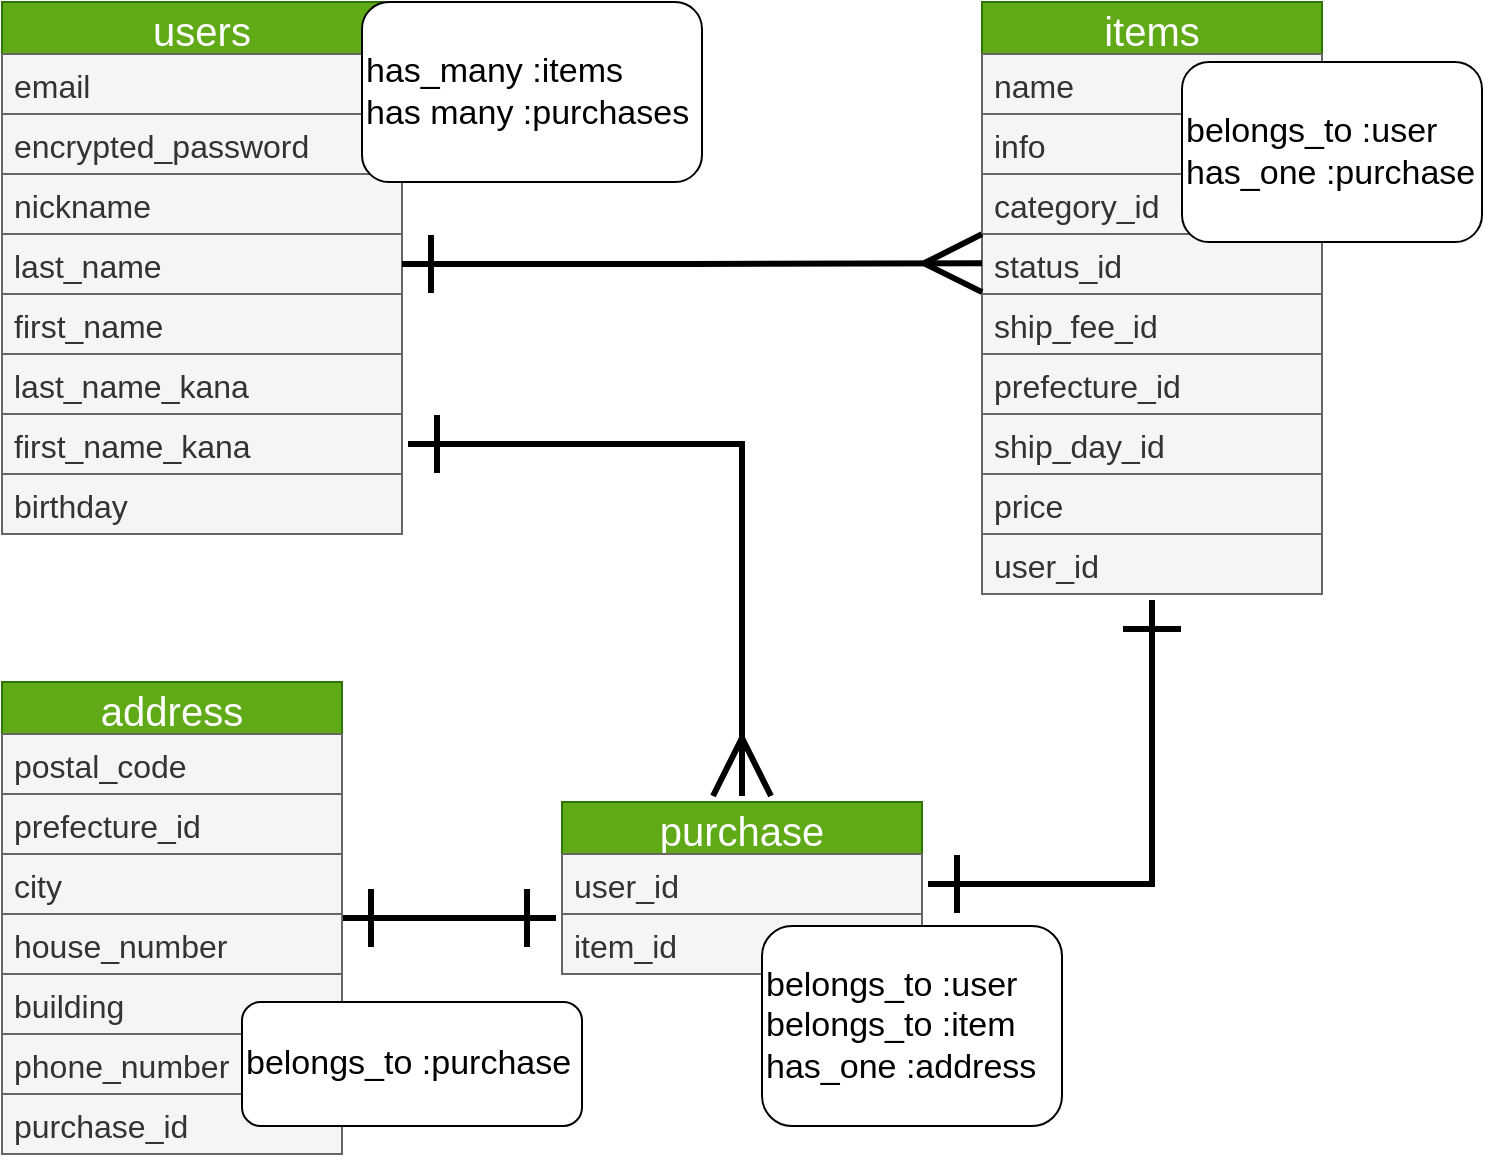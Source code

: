 <mxfile version="13.10.0" type="embed">
    <diagram id="etEQFc9YFznlPnp3w4et" name="ページ1">
        <mxGraphModel dx="755" dy="800" grid="1" gridSize="10" guides="1" tooltips="1" connect="1" arrows="1" fold="1" page="1" pageScale="1" pageWidth="1169" pageHeight="827" math="0" shadow="0">
            <root>
                <mxCell id="0"/>
                <mxCell id="1" parent="0"/>
                <mxCell id="80" style="edgeStyle=orthogonalEdgeStyle;rounded=0;orthogonalLoop=1;jettySize=auto;html=1;entryX=1;entryY=0.5;entryDx=0;entryDy=0;startArrow=ERone;startFill=0;endArrow=ERone;endFill=0;strokeWidth=3;endSize=25;startSize=25;targetPerimeterSpacing=3;sourcePerimeterSpacing=3;" edge="1" parent="1" source="2" target="61">
                    <mxGeometry relative="1" as="geometry">
                        <Array as="points">
                            <mxPoint x="290" y="458"/>
                            <mxPoint x="290" y="458"/>
                        </Array>
                    </mxGeometry>
                </mxCell>
                <mxCell id="2" value="purchase" style="swimlane;fontStyle=0;childLayout=stackLayout;horizontal=1;startSize=26;horizontalStack=0;resizeParent=1;resizeParentMax=0;resizeLast=0;collapsible=1;marginBottom=0;align=center;fontSize=20;fillColor=#60a917;strokeColor=#2D7600;fontColor=#ffffff;labelBackgroundColor=none;" parent="1" vertex="1">
                    <mxGeometry x="330" y="400" width="180" height="86" as="geometry"/>
                </mxCell>
                <mxCell id="7" value="user_id" style="text;spacingLeft=4;spacingRight=4;overflow=hidden;rotatable=0;points=[[0,0.5],[1,0.5]];portConstraint=eastwest;fontSize=16;labelBackgroundColor=none;fillColor=#f5f5f5;strokeColor=#666666;fontColor=#333333;" parent="2" vertex="1">
                    <mxGeometry y="26" width="180" height="30" as="geometry"/>
                </mxCell>
                <mxCell id="8" value="item_id" style="text;spacingLeft=4;spacingRight=4;overflow=hidden;rotatable=0;points=[[0,0.5],[1,0.5]];portConstraint=eastwest;fontSize=16;labelBackgroundColor=none;fillColor=#f5f5f5;strokeColor=#666666;fontColor=#333333;" parent="2" vertex="1">
                    <mxGeometry y="56" width="180" height="30" as="geometry"/>
                </mxCell>
                <mxCell id="14" value="items" style="swimlane;fontStyle=0;childLayout=stackLayout;horizontal=1;startSize=26;horizontalStack=0;resizeParent=1;resizeParentMax=0;resizeLast=0;collapsible=1;marginBottom=0;align=center;fontSize=20;fillColor=#60a917;strokeColor=#2D7600;fontColor=#ffffff;" parent="1" vertex="1">
                    <mxGeometry x="540" width="170" height="296" as="geometry"/>
                </mxCell>
                <mxCell id="16" value="name" style="text;strokeColor=#666666;fillColor=#f5f5f5;spacingLeft=4;spacingRight=4;overflow=hidden;rotatable=0;points=[[0,0.5],[1,0.5]];portConstraint=eastwest;fontSize=16;fontColor=#333333;" parent="14" vertex="1">
                    <mxGeometry y="26" width="170" height="30" as="geometry"/>
                </mxCell>
                <mxCell id="17" value="info" style="text;strokeColor=#666666;fillColor=#f5f5f5;spacingLeft=4;spacingRight=4;overflow=hidden;rotatable=0;points=[[0,0.5],[1,0.5]];portConstraint=eastwest;fontSize=16;fontColor=#333333;" parent="14" vertex="1">
                    <mxGeometry y="56" width="170" height="30" as="geometry"/>
                </mxCell>
                <mxCell id="18" value="category_id" style="text;strokeColor=#666666;fillColor=#f5f5f5;spacingLeft=4;spacingRight=4;overflow=hidden;rotatable=0;points=[[0,0.5],[1,0.5]];portConstraint=eastwest;fontSize=16;fontColor=#333333;" parent="14" vertex="1">
                    <mxGeometry y="86" width="170" height="30" as="geometry"/>
                </mxCell>
                <mxCell id="19" value="status_id" style="text;strokeColor=#666666;fillColor=#f5f5f5;spacingLeft=4;spacingRight=4;overflow=hidden;rotatable=0;points=[[0,0.5],[1,0.5]];portConstraint=eastwest;fontSize=16;fontColor=#333333;" parent="14" vertex="1">
                    <mxGeometry y="116" width="170" height="30" as="geometry"/>
                </mxCell>
                <mxCell id="20" value="ship_fee_id" style="text;strokeColor=#666666;fillColor=#f5f5f5;spacingLeft=4;spacingRight=4;overflow=hidden;rotatable=0;points=[[0,0.5],[1,0.5]];portConstraint=eastwest;fontSize=16;fontColor=#333333;" parent="14" vertex="1">
                    <mxGeometry y="146" width="170" height="30" as="geometry"/>
                </mxCell>
                <mxCell id="21" value="prefecture_id" style="text;strokeColor=#666666;fillColor=#f5f5f5;spacingLeft=4;spacingRight=4;overflow=hidden;rotatable=0;points=[[0,0.5],[1,0.5]];portConstraint=eastwest;fontSize=16;fontColor=#333333;" parent="14" vertex="1">
                    <mxGeometry y="176" width="170" height="30" as="geometry"/>
                </mxCell>
                <mxCell id="22" value="ship_day_id" style="text;strokeColor=#666666;fillColor=#f5f5f5;spacingLeft=4;spacingRight=4;overflow=hidden;rotatable=0;points=[[0,0.5],[1,0.5]];portConstraint=eastwest;fontSize=16;fontColor=#333333;" parent="14" vertex="1">
                    <mxGeometry y="206" width="170" height="30" as="geometry"/>
                </mxCell>
                <mxCell id="23" value="price" style="text;strokeColor=#666666;fillColor=#f5f5f5;spacingLeft=4;spacingRight=4;overflow=hidden;rotatable=0;points=[[0,0.5],[1,0.5]];portConstraint=eastwest;fontSize=16;fontColor=#333333;" parent="14" vertex="1">
                    <mxGeometry y="236" width="170" height="30" as="geometry"/>
                </mxCell>
                <mxCell id="41" value="user_id" style="text;strokeColor=#666666;fillColor=#f5f5f5;spacingLeft=4;spacingRight=4;overflow=hidden;rotatable=0;points=[[0,0.5],[1,0.5]];portConstraint=eastwest;fontSize=16;fontColor=#333333;" parent="14" vertex="1">
                    <mxGeometry y="266" width="170" height="30" as="geometry"/>
                </mxCell>
                <mxCell id="25" value="users" style="swimlane;fontStyle=0;childLayout=stackLayout;horizontal=1;startSize=26;horizontalStack=0;resizeParent=1;resizeParentMax=0;resizeLast=0;collapsible=1;marginBottom=0;align=center;fontSize=20;fillColor=#60a917;strokeColor=#2D7600;fontColor=#ffffff;" parent="1" vertex="1">
                    <mxGeometry x="50" width="200" height="266" as="geometry"/>
                </mxCell>
                <mxCell id="26" value="email" style="text;strokeColor=#666666;fillColor=#f5f5f5;spacingLeft=4;spacingRight=4;overflow=hidden;rotatable=0;points=[[0,0.5],[1,0.5]];portConstraint=eastwest;fontSize=16;fontColor=#333333;" parent="25" vertex="1">
                    <mxGeometry y="26" width="200" height="30" as="geometry"/>
                </mxCell>
                <mxCell id="27" value="encrypted_password" style="text;strokeColor=#666666;fillColor=#f5f5f5;spacingLeft=4;spacingRight=4;overflow=hidden;rotatable=0;points=[[0,0.5],[1,0.5]];portConstraint=eastwest;fontSize=16;fontColor=#333333;" parent="25" vertex="1">
                    <mxGeometry y="56" width="200" height="30" as="geometry"/>
                </mxCell>
                <mxCell id="28" value="nickname" style="text;strokeColor=#666666;fillColor=#f5f5f5;spacingLeft=4;spacingRight=4;overflow=hidden;rotatable=0;points=[[0,0.5],[1,0.5]];portConstraint=eastwest;fontSize=16;fontColor=#333333;" parent="25" vertex="1">
                    <mxGeometry y="86" width="200" height="30" as="geometry"/>
                </mxCell>
                <mxCell id="29" value="last_name" style="text;strokeColor=#666666;fillColor=#f5f5f5;spacingLeft=4;spacingRight=4;overflow=hidden;rotatable=0;points=[[0,0.5],[1,0.5]];portConstraint=eastwest;fontSize=16;fontColor=#333333;" parent="25" vertex="1">
                    <mxGeometry y="116" width="200" height="30" as="geometry"/>
                </mxCell>
                <mxCell id="30" value="first_name" style="text;strokeColor=#666666;fillColor=#f5f5f5;spacingLeft=4;spacingRight=4;overflow=hidden;rotatable=0;points=[[0,0.5],[1,0.5]];portConstraint=eastwest;fontSize=16;fontColor=#333333;" parent="25" vertex="1">
                    <mxGeometry y="146" width="200" height="30" as="geometry"/>
                </mxCell>
                <mxCell id="31" value="last_name_kana" style="text;strokeColor=#666666;fillColor=#f5f5f5;spacingLeft=4;spacingRight=4;overflow=hidden;rotatable=0;points=[[0,0.5],[1,0.5]];portConstraint=eastwest;fontSize=16;fontColor=#333333;" parent="25" vertex="1">
                    <mxGeometry y="176" width="200" height="30" as="geometry"/>
                </mxCell>
                <mxCell id="32" value="first_name_kana" style="text;strokeColor=#666666;fillColor=#f5f5f5;spacingLeft=4;spacingRight=4;overflow=hidden;rotatable=0;points=[[0,0.5],[1,0.5]];portConstraint=eastwest;fontSize=16;fontColor=#333333;" parent="25" vertex="1">
                    <mxGeometry y="206" width="200" height="30" as="geometry"/>
                </mxCell>
                <mxCell id="33" value="birthday" style="text;strokeColor=#666666;fillColor=#f5f5f5;spacingLeft=4;spacingRight=4;overflow=hidden;rotatable=0;points=[[0,0.5],[1,0.5]];portConstraint=eastwest;fontSize=16;fontColor=#333333;" parent="25" vertex="1">
                    <mxGeometry y="236" width="200" height="30" as="geometry"/>
                </mxCell>
                <mxCell id="50" value="has_many :items&lt;br style=&quot;font-size: 17px&quot;&gt;has many :purchases" style="rounded=1;whiteSpace=wrap;html=1;align=left;fontSize=17;" parent="1" vertex="1">
                    <mxGeometry x="230" width="170" height="90" as="geometry"/>
                </mxCell>
                <mxCell id="51" value="belongs_to :user&lt;br style=&quot;font-size: 17px&quot;&gt;belongs_to :item&lt;br&gt;has_one :address" style="rounded=1;whiteSpace=wrap;html=1;align=left;fontSize=17;" parent="1" vertex="1">
                    <mxGeometry x="430" y="462" width="150" height="100" as="geometry"/>
                </mxCell>
                <mxCell id="61" value="address" style="swimlane;fontStyle=0;childLayout=stackLayout;horizontal=1;startSize=26;horizontalStack=0;resizeParent=1;resizeParentMax=0;resizeLast=0;collapsible=1;marginBottom=0;align=center;fontSize=20;fillColor=#60a917;strokeColor=#2D7600;fontColor=#ffffff;labelBackgroundColor=none;" vertex="1" parent="1">
                    <mxGeometry x="50" y="340" width="170" height="236" as="geometry"/>
                </mxCell>
                <mxCell id="62" value="postal_code" style="text;spacingLeft=4;spacingRight=4;overflow=hidden;rotatable=0;points=[[0,0.5],[1,0.5]];portConstraint=eastwest;fontSize=16;labelBackgroundColor=none;fillColor=#f5f5f5;strokeColor=#666666;fontColor=#333333;" vertex="1" parent="61">
                    <mxGeometry y="26" width="170" height="30" as="geometry"/>
                </mxCell>
                <mxCell id="63" value="prefecture_id" style="text;spacingLeft=4;spacingRight=4;overflow=hidden;rotatable=0;points=[[0,0.5],[1,0.5]];portConstraint=eastwest;fontSize=16;labelBackgroundColor=none;fillColor=#f5f5f5;strokeColor=#666666;fontColor=#333333;" vertex="1" parent="61">
                    <mxGeometry y="56" width="170" height="30" as="geometry"/>
                </mxCell>
                <mxCell id="64" value="city" style="text;spacingLeft=4;spacingRight=4;overflow=hidden;rotatable=0;points=[[0,0.5],[1,0.5]];portConstraint=eastwest;fontSize=16;labelBackgroundColor=none;fillColor=#f5f5f5;strokeColor=#666666;fontColor=#333333;" vertex="1" parent="61">
                    <mxGeometry y="86" width="170" height="30" as="geometry"/>
                </mxCell>
                <mxCell id="65" value="house_number" style="text;spacingLeft=4;spacingRight=4;overflow=hidden;rotatable=0;points=[[0,0.5],[1,0.5]];portConstraint=eastwest;fontSize=16;labelBackgroundColor=none;fillColor=#f5f5f5;strokeColor=#666666;fontColor=#333333;" vertex="1" parent="61">
                    <mxGeometry y="116" width="170" height="30" as="geometry"/>
                </mxCell>
                <mxCell id="66" value="building" style="text;spacingLeft=4;spacingRight=4;overflow=hidden;rotatable=0;points=[[0,0.5],[1,0.5]];portConstraint=eastwest;fontSize=16;labelBackgroundColor=none;fillColor=#f5f5f5;strokeColor=#666666;fontColor=#333333;" vertex="1" parent="61">
                    <mxGeometry y="146" width="170" height="30" as="geometry"/>
                </mxCell>
                <mxCell id="85" value="phone_number" style="text;spacingLeft=4;spacingRight=4;overflow=hidden;rotatable=0;points=[[0,0.5],[1,0.5]];portConstraint=eastwest;fontSize=16;labelBackgroundColor=none;fillColor=#f5f5f5;strokeColor=#666666;fontColor=#333333;" vertex="1" parent="61">
                    <mxGeometry y="176" width="170" height="30" as="geometry"/>
                </mxCell>
                <mxCell id="67" value="purchase_id" style="text;spacingLeft=4;spacingRight=4;overflow=hidden;rotatable=0;points=[[0,0.5],[1,0.5]];portConstraint=eastwest;fontSize=16;labelBackgroundColor=none;fillColor=#f5f5f5;strokeColor=#666666;fontColor=#333333;" vertex="1" parent="61">
                    <mxGeometry y="206" width="170" height="30" as="geometry"/>
                </mxCell>
                <mxCell id="69" style="edgeStyle=orthogonalEdgeStyle;rounded=0;orthogonalLoop=1;jettySize=auto;html=1;exitX=1;exitY=0.5;exitDx=0;exitDy=0;endArrow=ERmany;endFill=0;startArrow=ERone;startFill=0;strokeWidth=3;endSize=25;startSize=25;targetPerimeterSpacing=3;sourcePerimeterSpacing=3;" edge="1" parent="1" source="29">
                    <mxGeometry relative="1" as="geometry">
                        <mxPoint x="540" y="130.588" as="targetPoint"/>
                    </mxGeometry>
                </mxCell>
                <mxCell id="77" style="edgeStyle=orthogonalEdgeStyle;rounded=0;orthogonalLoop=1;jettySize=auto;html=1;startArrow=ERone;startFill=0;endArrow=ERmany;endFill=0;strokeWidth=3;endSize=25;startSize=25;targetPerimeterSpacing=3;sourcePerimeterSpacing=3;" edge="1" parent="1" source="32" target="2">
                    <mxGeometry relative="1" as="geometry"/>
                </mxCell>
                <mxCell id="82" style="edgeStyle=orthogonalEdgeStyle;rounded=0;orthogonalLoop=1;jettySize=auto;html=1;startArrow=ERone;startFill=0;endArrow=ERone;endFill=0;strokeWidth=3;endSize=25;startSize=25;targetPerimeterSpacing=3;sourcePerimeterSpacing=3;" edge="1" parent="1" source="7" target="14">
                    <mxGeometry relative="1" as="geometry"/>
                </mxCell>
                <mxCell id="49" value="belongs_to :user&lt;br style=&quot;font-size: 17px&quot;&gt;has_one :purchase" style="rounded=1;whiteSpace=wrap;html=1;align=left;verticalAlign=middle;fontSize=17;" parent="1" vertex="1">
                    <mxGeometry x="640" y="30" width="150" height="90" as="geometry"/>
                </mxCell>
                <mxCell id="83" value="belongs_to :purchase" style="rounded=1;whiteSpace=wrap;html=1;align=left;fontSize=17;" vertex="1" parent="1">
                    <mxGeometry x="170" y="500" width="170" height="62" as="geometry"/>
                </mxCell>
            </root>
        </mxGraphModel>
    </diagram>
</mxfile>